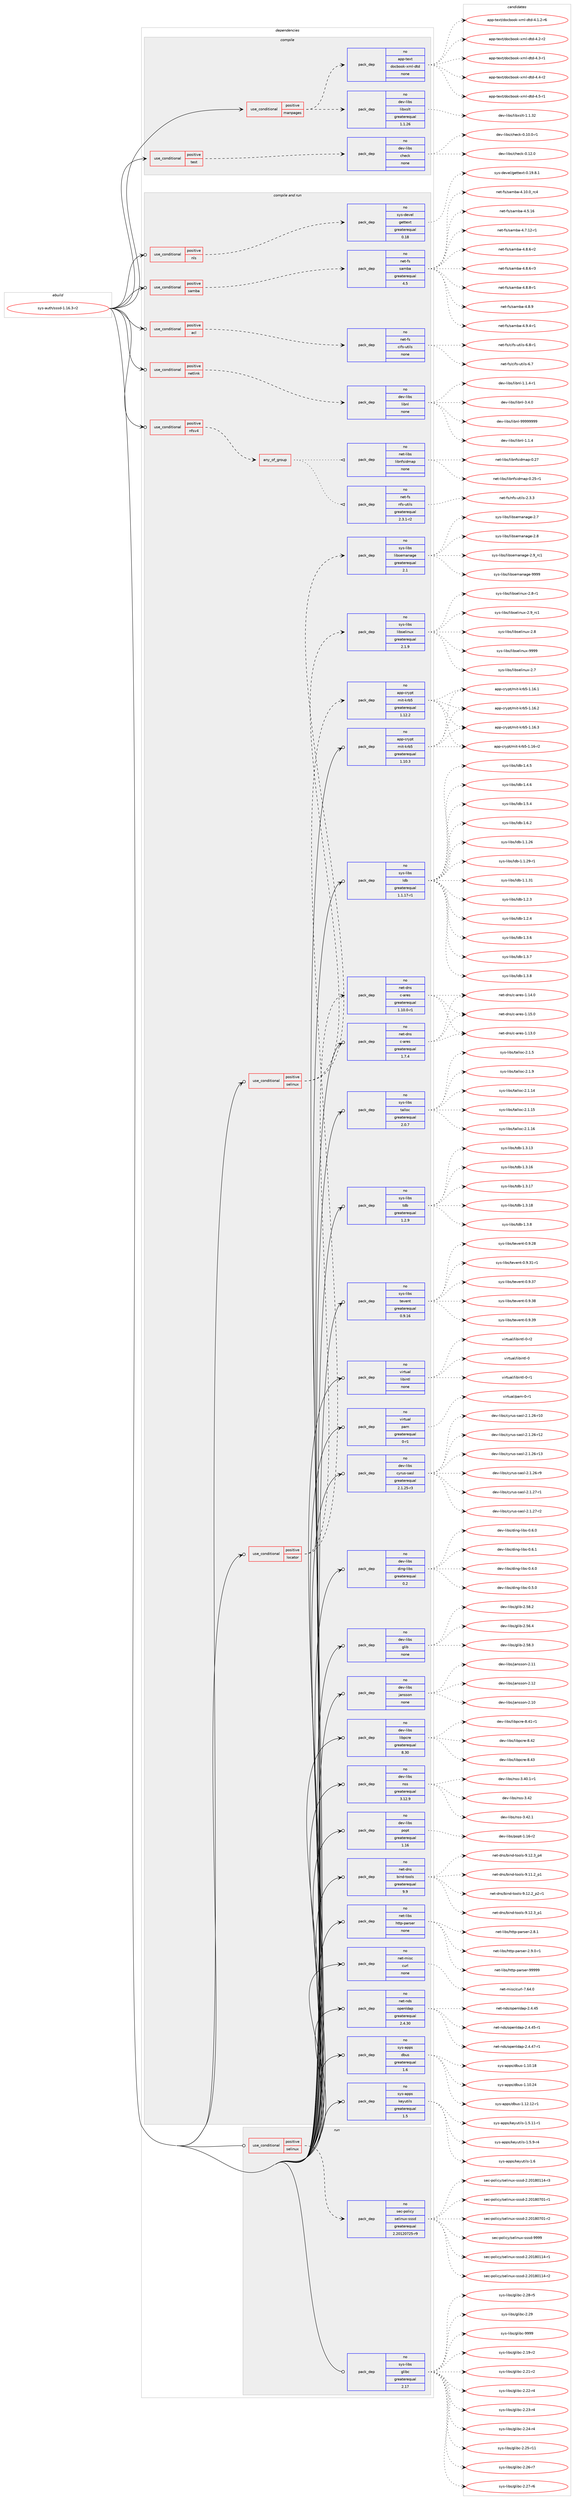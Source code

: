 digraph prolog {

# *************
# Graph options
# *************

newrank=true;
concentrate=true;
compound=true;
graph [rankdir=LR,fontname=Helvetica,fontsize=10,ranksep=1.5];#, ranksep=2.5, nodesep=0.2];
edge  [arrowhead=vee];
node  [fontname=Helvetica,fontsize=10];

# **********
# The ebuild
# **********

subgraph cluster_leftcol {
color=gray;
rank=same;
label=<<i>ebuild</i>>;
id [label="sys-auth/sssd-1.16.3-r2", color=red, width=4, href="../sys-auth/sssd-1.16.3-r2.svg"];
}

# ****************
# The dependencies
# ****************

subgraph cluster_midcol {
color=gray;
label=<<i>dependencies</i>>;
subgraph cluster_compile {
fillcolor="#eeeeee";
style=filled;
label=<<i>compile</i>>;
subgraph cond457846 {
dependency1717847 [label=<<TABLE BORDER="0" CELLBORDER="1" CELLSPACING="0" CELLPADDING="4"><TR><TD ROWSPAN="3" CELLPADDING="10">use_conditional</TD></TR><TR><TD>positive</TD></TR><TR><TD>manpages</TD></TR></TABLE>>, shape=none, color=red];
subgraph pack1231871 {
dependency1717848 [label=<<TABLE BORDER="0" CELLBORDER="1" CELLSPACING="0" CELLPADDING="4" WIDTH="220"><TR><TD ROWSPAN="6" CELLPADDING="30">pack_dep</TD></TR><TR><TD WIDTH="110">no</TD></TR><TR><TD>dev-libs</TD></TR><TR><TD>libxslt</TD></TR><TR><TD>greaterequal</TD></TR><TR><TD>1.1.26</TD></TR></TABLE>>, shape=none, color=blue];
}
dependency1717847:e -> dependency1717848:w [weight=20,style="dashed",arrowhead="vee"];
subgraph pack1231872 {
dependency1717849 [label=<<TABLE BORDER="0" CELLBORDER="1" CELLSPACING="0" CELLPADDING="4" WIDTH="220"><TR><TD ROWSPAN="6" CELLPADDING="30">pack_dep</TD></TR><TR><TD WIDTH="110">no</TD></TR><TR><TD>app-text</TD></TR><TR><TD>docbook-xml-dtd</TD></TR><TR><TD>none</TD></TR><TR><TD></TD></TR></TABLE>>, shape=none, color=blue];
}
dependency1717847:e -> dependency1717849:w [weight=20,style="dashed",arrowhead="vee"];
}
id:e -> dependency1717847:w [weight=20,style="solid",arrowhead="vee"];
subgraph cond457847 {
dependency1717850 [label=<<TABLE BORDER="0" CELLBORDER="1" CELLSPACING="0" CELLPADDING="4"><TR><TD ROWSPAN="3" CELLPADDING="10">use_conditional</TD></TR><TR><TD>positive</TD></TR><TR><TD>test</TD></TR></TABLE>>, shape=none, color=red];
subgraph pack1231873 {
dependency1717851 [label=<<TABLE BORDER="0" CELLBORDER="1" CELLSPACING="0" CELLPADDING="4" WIDTH="220"><TR><TD ROWSPAN="6" CELLPADDING="30">pack_dep</TD></TR><TR><TD WIDTH="110">no</TD></TR><TR><TD>dev-libs</TD></TR><TR><TD>check</TD></TR><TR><TD>none</TD></TR><TR><TD></TD></TR></TABLE>>, shape=none, color=blue];
}
dependency1717850:e -> dependency1717851:w [weight=20,style="dashed",arrowhead="vee"];
}
id:e -> dependency1717850:w [weight=20,style="solid",arrowhead="vee"];
}
subgraph cluster_compileandrun {
fillcolor="#eeeeee";
style=filled;
label=<<i>compile and run</i>>;
subgraph cond457848 {
dependency1717852 [label=<<TABLE BORDER="0" CELLBORDER="1" CELLSPACING="0" CELLPADDING="4"><TR><TD ROWSPAN="3" CELLPADDING="10">use_conditional</TD></TR><TR><TD>positive</TD></TR><TR><TD>acl</TD></TR></TABLE>>, shape=none, color=red];
subgraph pack1231874 {
dependency1717853 [label=<<TABLE BORDER="0" CELLBORDER="1" CELLSPACING="0" CELLPADDING="4" WIDTH="220"><TR><TD ROWSPAN="6" CELLPADDING="30">pack_dep</TD></TR><TR><TD WIDTH="110">no</TD></TR><TR><TD>net-fs</TD></TR><TR><TD>cifs-utils</TD></TR><TR><TD>none</TD></TR><TR><TD></TD></TR></TABLE>>, shape=none, color=blue];
}
dependency1717852:e -> dependency1717853:w [weight=20,style="dashed",arrowhead="vee"];
}
id:e -> dependency1717852:w [weight=20,style="solid",arrowhead="odotvee"];
subgraph cond457849 {
dependency1717854 [label=<<TABLE BORDER="0" CELLBORDER="1" CELLSPACING="0" CELLPADDING="4"><TR><TD ROWSPAN="3" CELLPADDING="10">use_conditional</TD></TR><TR><TD>positive</TD></TR><TR><TD>locator</TD></TR></TABLE>>, shape=none, color=red];
subgraph pack1231875 {
dependency1717855 [label=<<TABLE BORDER="0" CELLBORDER="1" CELLSPACING="0" CELLPADDING="4" WIDTH="220"><TR><TD ROWSPAN="6" CELLPADDING="30">pack_dep</TD></TR><TR><TD WIDTH="110">no</TD></TR><TR><TD>app-crypt</TD></TR><TR><TD>mit-krb5</TD></TR><TR><TD>greaterequal</TD></TR><TR><TD>1.12.2</TD></TR></TABLE>>, shape=none, color=blue];
}
dependency1717854:e -> dependency1717855:w [weight=20,style="dashed",arrowhead="vee"];
subgraph pack1231876 {
dependency1717856 [label=<<TABLE BORDER="0" CELLBORDER="1" CELLSPACING="0" CELLPADDING="4" WIDTH="220"><TR><TD ROWSPAN="6" CELLPADDING="30">pack_dep</TD></TR><TR><TD WIDTH="110">no</TD></TR><TR><TD>net-dns</TD></TR><TR><TD>c-ares</TD></TR><TR><TD>greaterequal</TD></TR><TR><TD>1.10.0-r1</TD></TR></TABLE>>, shape=none, color=blue];
}
dependency1717854:e -> dependency1717856:w [weight=20,style="dashed",arrowhead="vee"];
}
id:e -> dependency1717854:w [weight=20,style="solid",arrowhead="odotvee"];
subgraph cond457850 {
dependency1717857 [label=<<TABLE BORDER="0" CELLBORDER="1" CELLSPACING="0" CELLPADDING="4"><TR><TD ROWSPAN="3" CELLPADDING="10">use_conditional</TD></TR><TR><TD>positive</TD></TR><TR><TD>netlink</TD></TR></TABLE>>, shape=none, color=red];
subgraph pack1231877 {
dependency1717858 [label=<<TABLE BORDER="0" CELLBORDER="1" CELLSPACING="0" CELLPADDING="4" WIDTH="220"><TR><TD ROWSPAN="6" CELLPADDING="30">pack_dep</TD></TR><TR><TD WIDTH="110">no</TD></TR><TR><TD>dev-libs</TD></TR><TR><TD>libnl</TD></TR><TR><TD>none</TD></TR><TR><TD></TD></TR></TABLE>>, shape=none, color=blue];
}
dependency1717857:e -> dependency1717858:w [weight=20,style="dashed",arrowhead="vee"];
}
id:e -> dependency1717857:w [weight=20,style="solid",arrowhead="odotvee"];
subgraph cond457851 {
dependency1717859 [label=<<TABLE BORDER="0" CELLBORDER="1" CELLSPACING="0" CELLPADDING="4"><TR><TD ROWSPAN="3" CELLPADDING="10">use_conditional</TD></TR><TR><TD>positive</TD></TR><TR><TD>nfsv4</TD></TR></TABLE>>, shape=none, color=red];
subgraph any27250 {
dependency1717860 [label=<<TABLE BORDER="0" CELLBORDER="1" CELLSPACING="0" CELLPADDING="4"><TR><TD CELLPADDING="10">any_of_group</TD></TR></TABLE>>, shape=none, color=red];subgraph pack1231878 {
dependency1717861 [label=<<TABLE BORDER="0" CELLBORDER="1" CELLSPACING="0" CELLPADDING="4" WIDTH="220"><TR><TD ROWSPAN="6" CELLPADDING="30">pack_dep</TD></TR><TR><TD WIDTH="110">no</TD></TR><TR><TD>net-fs</TD></TR><TR><TD>nfs-utils</TD></TR><TR><TD>greaterequal</TD></TR><TR><TD>2.3.1-r2</TD></TR></TABLE>>, shape=none, color=blue];
}
dependency1717860:e -> dependency1717861:w [weight=20,style="dotted",arrowhead="oinv"];
subgraph pack1231879 {
dependency1717862 [label=<<TABLE BORDER="0" CELLBORDER="1" CELLSPACING="0" CELLPADDING="4" WIDTH="220"><TR><TD ROWSPAN="6" CELLPADDING="30">pack_dep</TD></TR><TR><TD WIDTH="110">no</TD></TR><TR><TD>net-libs</TD></TR><TR><TD>libnfsidmap</TD></TR><TR><TD>none</TD></TR><TR><TD></TD></TR></TABLE>>, shape=none, color=blue];
}
dependency1717860:e -> dependency1717862:w [weight=20,style="dotted",arrowhead="oinv"];
}
dependency1717859:e -> dependency1717860:w [weight=20,style="dashed",arrowhead="vee"];
}
id:e -> dependency1717859:w [weight=20,style="solid",arrowhead="odotvee"];
subgraph cond457852 {
dependency1717863 [label=<<TABLE BORDER="0" CELLBORDER="1" CELLSPACING="0" CELLPADDING="4"><TR><TD ROWSPAN="3" CELLPADDING="10">use_conditional</TD></TR><TR><TD>positive</TD></TR><TR><TD>nls</TD></TR></TABLE>>, shape=none, color=red];
subgraph pack1231880 {
dependency1717864 [label=<<TABLE BORDER="0" CELLBORDER="1" CELLSPACING="0" CELLPADDING="4" WIDTH="220"><TR><TD ROWSPAN="6" CELLPADDING="30">pack_dep</TD></TR><TR><TD WIDTH="110">no</TD></TR><TR><TD>sys-devel</TD></TR><TR><TD>gettext</TD></TR><TR><TD>greaterequal</TD></TR><TR><TD>0.18</TD></TR></TABLE>>, shape=none, color=blue];
}
dependency1717863:e -> dependency1717864:w [weight=20,style="dashed",arrowhead="vee"];
}
id:e -> dependency1717863:w [weight=20,style="solid",arrowhead="odotvee"];
subgraph cond457853 {
dependency1717865 [label=<<TABLE BORDER="0" CELLBORDER="1" CELLSPACING="0" CELLPADDING="4"><TR><TD ROWSPAN="3" CELLPADDING="10">use_conditional</TD></TR><TR><TD>positive</TD></TR><TR><TD>samba</TD></TR></TABLE>>, shape=none, color=red];
subgraph pack1231881 {
dependency1717866 [label=<<TABLE BORDER="0" CELLBORDER="1" CELLSPACING="0" CELLPADDING="4" WIDTH="220"><TR><TD ROWSPAN="6" CELLPADDING="30">pack_dep</TD></TR><TR><TD WIDTH="110">no</TD></TR><TR><TD>net-fs</TD></TR><TR><TD>samba</TD></TR><TR><TD>greaterequal</TD></TR><TR><TD>4.5</TD></TR></TABLE>>, shape=none, color=blue];
}
dependency1717865:e -> dependency1717866:w [weight=20,style="dashed",arrowhead="vee"];
}
id:e -> dependency1717865:w [weight=20,style="solid",arrowhead="odotvee"];
subgraph cond457854 {
dependency1717867 [label=<<TABLE BORDER="0" CELLBORDER="1" CELLSPACING="0" CELLPADDING="4"><TR><TD ROWSPAN="3" CELLPADDING="10">use_conditional</TD></TR><TR><TD>positive</TD></TR><TR><TD>selinux</TD></TR></TABLE>>, shape=none, color=red];
subgraph pack1231882 {
dependency1717868 [label=<<TABLE BORDER="0" CELLBORDER="1" CELLSPACING="0" CELLPADDING="4" WIDTH="220"><TR><TD ROWSPAN="6" CELLPADDING="30">pack_dep</TD></TR><TR><TD WIDTH="110">no</TD></TR><TR><TD>sys-libs</TD></TR><TR><TD>libselinux</TD></TR><TR><TD>greaterequal</TD></TR><TR><TD>2.1.9</TD></TR></TABLE>>, shape=none, color=blue];
}
dependency1717867:e -> dependency1717868:w [weight=20,style="dashed",arrowhead="vee"];
subgraph pack1231883 {
dependency1717869 [label=<<TABLE BORDER="0" CELLBORDER="1" CELLSPACING="0" CELLPADDING="4" WIDTH="220"><TR><TD ROWSPAN="6" CELLPADDING="30">pack_dep</TD></TR><TR><TD WIDTH="110">no</TD></TR><TR><TD>sys-libs</TD></TR><TR><TD>libsemanage</TD></TR><TR><TD>greaterequal</TD></TR><TR><TD>2.1</TD></TR></TABLE>>, shape=none, color=blue];
}
dependency1717867:e -> dependency1717869:w [weight=20,style="dashed",arrowhead="vee"];
}
id:e -> dependency1717867:w [weight=20,style="solid",arrowhead="odotvee"];
subgraph pack1231884 {
dependency1717870 [label=<<TABLE BORDER="0" CELLBORDER="1" CELLSPACING="0" CELLPADDING="4" WIDTH="220"><TR><TD ROWSPAN="6" CELLPADDING="30">pack_dep</TD></TR><TR><TD WIDTH="110">no</TD></TR><TR><TD>app-crypt</TD></TR><TR><TD>mit-krb5</TD></TR><TR><TD>greaterequal</TD></TR><TR><TD>1.10.3</TD></TR></TABLE>>, shape=none, color=blue];
}
id:e -> dependency1717870:w [weight=20,style="solid",arrowhead="odotvee"];
subgraph pack1231885 {
dependency1717871 [label=<<TABLE BORDER="0" CELLBORDER="1" CELLSPACING="0" CELLPADDING="4" WIDTH="220"><TR><TD ROWSPAN="6" CELLPADDING="30">pack_dep</TD></TR><TR><TD WIDTH="110">no</TD></TR><TR><TD>dev-libs</TD></TR><TR><TD>cyrus-sasl</TD></TR><TR><TD>greaterequal</TD></TR><TR><TD>2.1.25-r3</TD></TR></TABLE>>, shape=none, color=blue];
}
id:e -> dependency1717871:w [weight=20,style="solid",arrowhead="odotvee"];
subgraph pack1231886 {
dependency1717872 [label=<<TABLE BORDER="0" CELLBORDER="1" CELLSPACING="0" CELLPADDING="4" WIDTH="220"><TR><TD ROWSPAN="6" CELLPADDING="30">pack_dep</TD></TR><TR><TD WIDTH="110">no</TD></TR><TR><TD>dev-libs</TD></TR><TR><TD>ding-libs</TD></TR><TR><TD>greaterequal</TD></TR><TR><TD>0.2</TD></TR></TABLE>>, shape=none, color=blue];
}
id:e -> dependency1717872:w [weight=20,style="solid",arrowhead="odotvee"];
subgraph pack1231887 {
dependency1717873 [label=<<TABLE BORDER="0" CELLBORDER="1" CELLSPACING="0" CELLPADDING="4" WIDTH="220"><TR><TD ROWSPAN="6" CELLPADDING="30">pack_dep</TD></TR><TR><TD WIDTH="110">no</TD></TR><TR><TD>dev-libs</TD></TR><TR><TD>glib</TD></TR><TR><TD>none</TD></TR><TR><TD></TD></TR></TABLE>>, shape=none, color=blue];
}
id:e -> dependency1717873:w [weight=20,style="solid",arrowhead="odotvee"];
subgraph pack1231888 {
dependency1717874 [label=<<TABLE BORDER="0" CELLBORDER="1" CELLSPACING="0" CELLPADDING="4" WIDTH="220"><TR><TD ROWSPAN="6" CELLPADDING="30">pack_dep</TD></TR><TR><TD WIDTH="110">no</TD></TR><TR><TD>dev-libs</TD></TR><TR><TD>jansson</TD></TR><TR><TD>none</TD></TR><TR><TD></TD></TR></TABLE>>, shape=none, color=blue];
}
id:e -> dependency1717874:w [weight=20,style="solid",arrowhead="odotvee"];
subgraph pack1231889 {
dependency1717875 [label=<<TABLE BORDER="0" CELLBORDER="1" CELLSPACING="0" CELLPADDING="4" WIDTH="220"><TR><TD ROWSPAN="6" CELLPADDING="30">pack_dep</TD></TR><TR><TD WIDTH="110">no</TD></TR><TR><TD>dev-libs</TD></TR><TR><TD>libpcre</TD></TR><TR><TD>greaterequal</TD></TR><TR><TD>8.30</TD></TR></TABLE>>, shape=none, color=blue];
}
id:e -> dependency1717875:w [weight=20,style="solid",arrowhead="odotvee"];
subgraph pack1231890 {
dependency1717876 [label=<<TABLE BORDER="0" CELLBORDER="1" CELLSPACING="0" CELLPADDING="4" WIDTH="220"><TR><TD ROWSPAN="6" CELLPADDING="30">pack_dep</TD></TR><TR><TD WIDTH="110">no</TD></TR><TR><TD>dev-libs</TD></TR><TR><TD>nss</TD></TR><TR><TD>greaterequal</TD></TR><TR><TD>3.12.9</TD></TR></TABLE>>, shape=none, color=blue];
}
id:e -> dependency1717876:w [weight=20,style="solid",arrowhead="odotvee"];
subgraph pack1231891 {
dependency1717877 [label=<<TABLE BORDER="0" CELLBORDER="1" CELLSPACING="0" CELLPADDING="4" WIDTH="220"><TR><TD ROWSPAN="6" CELLPADDING="30">pack_dep</TD></TR><TR><TD WIDTH="110">no</TD></TR><TR><TD>dev-libs</TD></TR><TR><TD>popt</TD></TR><TR><TD>greaterequal</TD></TR><TR><TD>1.16</TD></TR></TABLE>>, shape=none, color=blue];
}
id:e -> dependency1717877:w [weight=20,style="solid",arrowhead="odotvee"];
subgraph pack1231892 {
dependency1717878 [label=<<TABLE BORDER="0" CELLBORDER="1" CELLSPACING="0" CELLPADDING="4" WIDTH="220"><TR><TD ROWSPAN="6" CELLPADDING="30">pack_dep</TD></TR><TR><TD WIDTH="110">no</TD></TR><TR><TD>net-dns</TD></TR><TR><TD>bind-tools</TD></TR><TR><TD>greaterequal</TD></TR><TR><TD>9.9</TD></TR></TABLE>>, shape=none, color=blue];
}
id:e -> dependency1717878:w [weight=20,style="solid",arrowhead="odotvee"];
subgraph pack1231893 {
dependency1717879 [label=<<TABLE BORDER="0" CELLBORDER="1" CELLSPACING="0" CELLPADDING="4" WIDTH="220"><TR><TD ROWSPAN="6" CELLPADDING="30">pack_dep</TD></TR><TR><TD WIDTH="110">no</TD></TR><TR><TD>net-dns</TD></TR><TR><TD>c-ares</TD></TR><TR><TD>greaterequal</TD></TR><TR><TD>1.7.4</TD></TR></TABLE>>, shape=none, color=blue];
}
id:e -> dependency1717879:w [weight=20,style="solid",arrowhead="odotvee"];
subgraph pack1231894 {
dependency1717880 [label=<<TABLE BORDER="0" CELLBORDER="1" CELLSPACING="0" CELLPADDING="4" WIDTH="220"><TR><TD ROWSPAN="6" CELLPADDING="30">pack_dep</TD></TR><TR><TD WIDTH="110">no</TD></TR><TR><TD>net-libs</TD></TR><TR><TD>http-parser</TD></TR><TR><TD>none</TD></TR><TR><TD></TD></TR></TABLE>>, shape=none, color=blue];
}
id:e -> dependency1717880:w [weight=20,style="solid",arrowhead="odotvee"];
subgraph pack1231895 {
dependency1717881 [label=<<TABLE BORDER="0" CELLBORDER="1" CELLSPACING="0" CELLPADDING="4" WIDTH="220"><TR><TD ROWSPAN="6" CELLPADDING="30">pack_dep</TD></TR><TR><TD WIDTH="110">no</TD></TR><TR><TD>net-misc</TD></TR><TR><TD>curl</TD></TR><TR><TD>none</TD></TR><TR><TD></TD></TR></TABLE>>, shape=none, color=blue];
}
id:e -> dependency1717881:w [weight=20,style="solid",arrowhead="odotvee"];
subgraph pack1231896 {
dependency1717882 [label=<<TABLE BORDER="0" CELLBORDER="1" CELLSPACING="0" CELLPADDING="4" WIDTH="220"><TR><TD ROWSPAN="6" CELLPADDING="30">pack_dep</TD></TR><TR><TD WIDTH="110">no</TD></TR><TR><TD>net-nds</TD></TR><TR><TD>openldap</TD></TR><TR><TD>greaterequal</TD></TR><TR><TD>2.4.30</TD></TR></TABLE>>, shape=none, color=blue];
}
id:e -> dependency1717882:w [weight=20,style="solid",arrowhead="odotvee"];
subgraph pack1231897 {
dependency1717883 [label=<<TABLE BORDER="0" CELLBORDER="1" CELLSPACING="0" CELLPADDING="4" WIDTH="220"><TR><TD ROWSPAN="6" CELLPADDING="30">pack_dep</TD></TR><TR><TD WIDTH="110">no</TD></TR><TR><TD>sys-apps</TD></TR><TR><TD>dbus</TD></TR><TR><TD>greaterequal</TD></TR><TR><TD>1.6</TD></TR></TABLE>>, shape=none, color=blue];
}
id:e -> dependency1717883:w [weight=20,style="solid",arrowhead="odotvee"];
subgraph pack1231898 {
dependency1717884 [label=<<TABLE BORDER="0" CELLBORDER="1" CELLSPACING="0" CELLPADDING="4" WIDTH="220"><TR><TD ROWSPAN="6" CELLPADDING="30">pack_dep</TD></TR><TR><TD WIDTH="110">no</TD></TR><TR><TD>sys-apps</TD></TR><TR><TD>keyutils</TD></TR><TR><TD>greaterequal</TD></TR><TR><TD>1.5</TD></TR></TABLE>>, shape=none, color=blue];
}
id:e -> dependency1717884:w [weight=20,style="solid",arrowhead="odotvee"];
subgraph pack1231899 {
dependency1717885 [label=<<TABLE BORDER="0" CELLBORDER="1" CELLSPACING="0" CELLPADDING="4" WIDTH="220"><TR><TD ROWSPAN="6" CELLPADDING="30">pack_dep</TD></TR><TR><TD WIDTH="110">no</TD></TR><TR><TD>sys-libs</TD></TR><TR><TD>ldb</TD></TR><TR><TD>greaterequal</TD></TR><TR><TD>1.1.17-r1</TD></TR></TABLE>>, shape=none, color=blue];
}
id:e -> dependency1717885:w [weight=20,style="solid",arrowhead="odotvee"];
subgraph pack1231900 {
dependency1717886 [label=<<TABLE BORDER="0" CELLBORDER="1" CELLSPACING="0" CELLPADDING="4" WIDTH="220"><TR><TD ROWSPAN="6" CELLPADDING="30">pack_dep</TD></TR><TR><TD WIDTH="110">no</TD></TR><TR><TD>sys-libs</TD></TR><TR><TD>talloc</TD></TR><TR><TD>greaterequal</TD></TR><TR><TD>2.0.7</TD></TR></TABLE>>, shape=none, color=blue];
}
id:e -> dependency1717886:w [weight=20,style="solid",arrowhead="odotvee"];
subgraph pack1231901 {
dependency1717887 [label=<<TABLE BORDER="0" CELLBORDER="1" CELLSPACING="0" CELLPADDING="4" WIDTH="220"><TR><TD ROWSPAN="6" CELLPADDING="30">pack_dep</TD></TR><TR><TD WIDTH="110">no</TD></TR><TR><TD>sys-libs</TD></TR><TR><TD>tdb</TD></TR><TR><TD>greaterequal</TD></TR><TR><TD>1.2.9</TD></TR></TABLE>>, shape=none, color=blue];
}
id:e -> dependency1717887:w [weight=20,style="solid",arrowhead="odotvee"];
subgraph pack1231902 {
dependency1717888 [label=<<TABLE BORDER="0" CELLBORDER="1" CELLSPACING="0" CELLPADDING="4" WIDTH="220"><TR><TD ROWSPAN="6" CELLPADDING="30">pack_dep</TD></TR><TR><TD WIDTH="110">no</TD></TR><TR><TD>sys-libs</TD></TR><TR><TD>tevent</TD></TR><TR><TD>greaterequal</TD></TR><TR><TD>0.9.16</TD></TR></TABLE>>, shape=none, color=blue];
}
id:e -> dependency1717888:w [weight=20,style="solid",arrowhead="odotvee"];
subgraph pack1231903 {
dependency1717889 [label=<<TABLE BORDER="0" CELLBORDER="1" CELLSPACING="0" CELLPADDING="4" WIDTH="220"><TR><TD ROWSPAN="6" CELLPADDING="30">pack_dep</TD></TR><TR><TD WIDTH="110">no</TD></TR><TR><TD>virtual</TD></TR><TR><TD>libintl</TD></TR><TR><TD>none</TD></TR><TR><TD></TD></TR></TABLE>>, shape=none, color=blue];
}
id:e -> dependency1717889:w [weight=20,style="solid",arrowhead="odotvee"];
subgraph pack1231904 {
dependency1717890 [label=<<TABLE BORDER="0" CELLBORDER="1" CELLSPACING="0" CELLPADDING="4" WIDTH="220"><TR><TD ROWSPAN="6" CELLPADDING="30">pack_dep</TD></TR><TR><TD WIDTH="110">no</TD></TR><TR><TD>virtual</TD></TR><TR><TD>pam</TD></TR><TR><TD>greaterequal</TD></TR><TR><TD>0-r1</TD></TR></TABLE>>, shape=none, color=blue];
}
id:e -> dependency1717890:w [weight=20,style="solid",arrowhead="odotvee"];
}
subgraph cluster_run {
fillcolor="#eeeeee";
style=filled;
label=<<i>run</i>>;
subgraph cond457855 {
dependency1717891 [label=<<TABLE BORDER="0" CELLBORDER="1" CELLSPACING="0" CELLPADDING="4"><TR><TD ROWSPAN="3" CELLPADDING="10">use_conditional</TD></TR><TR><TD>positive</TD></TR><TR><TD>selinux</TD></TR></TABLE>>, shape=none, color=red];
subgraph pack1231905 {
dependency1717892 [label=<<TABLE BORDER="0" CELLBORDER="1" CELLSPACING="0" CELLPADDING="4" WIDTH="220"><TR><TD ROWSPAN="6" CELLPADDING="30">pack_dep</TD></TR><TR><TD WIDTH="110">no</TD></TR><TR><TD>sec-policy</TD></TR><TR><TD>selinux-sssd</TD></TR><TR><TD>greaterequal</TD></TR><TR><TD>2.20120725-r9</TD></TR></TABLE>>, shape=none, color=blue];
}
dependency1717891:e -> dependency1717892:w [weight=20,style="dashed",arrowhead="vee"];
}
id:e -> dependency1717891:w [weight=20,style="solid",arrowhead="odot"];
subgraph pack1231906 {
dependency1717893 [label=<<TABLE BORDER="0" CELLBORDER="1" CELLSPACING="0" CELLPADDING="4" WIDTH="220"><TR><TD ROWSPAN="6" CELLPADDING="30">pack_dep</TD></TR><TR><TD WIDTH="110">no</TD></TR><TR><TD>sys-libs</TD></TR><TR><TD>glibc</TD></TR><TR><TD>greaterequal</TD></TR><TR><TD>2.17</TD></TR></TABLE>>, shape=none, color=blue];
}
id:e -> dependency1717893:w [weight=20,style="solid",arrowhead="odot"];
}
}

# **************
# The candidates
# **************

subgraph cluster_choices {
rank=same;
color=gray;
label=<<i>candidates</i>>;

subgraph choice1231871 {
color=black;
nodesep=1;
choice1001011184510810598115471081059812011510811645494649465150 [label="dev-libs/libxslt-1.1.32", color=red, width=4,href="../dev-libs/libxslt-1.1.32.svg"];
dependency1717848:e -> choice1001011184510810598115471081059812011510811645494649465150:w [style=dotted,weight="100"];
}
subgraph choice1231872 {
color=black;
nodesep=1;
choice971121124511610112011647100111999811111110745120109108451001161004552464946504511454 [label="app-text/docbook-xml-dtd-4.1.2-r6", color=red, width=4,href="../app-text/docbook-xml-dtd-4.1.2-r6.svg"];
choice97112112451161011201164710011199981111111074512010910845100116100455246504511450 [label="app-text/docbook-xml-dtd-4.2-r2", color=red, width=4,href="../app-text/docbook-xml-dtd-4.2-r2.svg"];
choice97112112451161011201164710011199981111111074512010910845100116100455246514511449 [label="app-text/docbook-xml-dtd-4.3-r1", color=red, width=4,href="../app-text/docbook-xml-dtd-4.3-r1.svg"];
choice97112112451161011201164710011199981111111074512010910845100116100455246524511450 [label="app-text/docbook-xml-dtd-4.4-r2", color=red, width=4,href="../app-text/docbook-xml-dtd-4.4-r2.svg"];
choice97112112451161011201164710011199981111111074512010910845100116100455246534511449 [label="app-text/docbook-xml-dtd-4.5-r1", color=red, width=4,href="../app-text/docbook-xml-dtd-4.5-r1.svg"];
dependency1717849:e -> choice971121124511610112011647100111999811111110745120109108451001161004552464946504511454:w [style=dotted,weight="100"];
dependency1717849:e -> choice97112112451161011201164710011199981111111074512010910845100116100455246504511450:w [style=dotted,weight="100"];
dependency1717849:e -> choice97112112451161011201164710011199981111111074512010910845100116100455246514511449:w [style=dotted,weight="100"];
dependency1717849:e -> choice97112112451161011201164710011199981111111074512010910845100116100455246524511450:w [style=dotted,weight="100"];
dependency1717849:e -> choice97112112451161011201164710011199981111111074512010910845100116100455246534511449:w [style=dotted,weight="100"];
}
subgraph choice1231873 {
color=black;
nodesep=1;
choice1001011184510810598115479910410199107454846494846484511449 [label="dev-libs/check-0.10.0-r1", color=red, width=4,href="../dev-libs/check-0.10.0-r1.svg"];
choice100101118451081059811547991041019910745484649504648 [label="dev-libs/check-0.12.0", color=red, width=4,href="../dev-libs/check-0.12.0.svg"];
dependency1717851:e -> choice1001011184510810598115479910410199107454846494846484511449:w [style=dotted,weight="100"];
dependency1717851:e -> choice100101118451081059811547991041019910745484649504648:w [style=dotted,weight="100"];
}
subgraph choice1231874 {
color=black;
nodesep=1;
choice1101011164510211547991051021154511711610510811545544655 [label="net-fs/cifs-utils-6.7", color=red, width=4,href="../net-fs/cifs-utils-6.7.svg"];
choice11010111645102115479910510211545117116105108115455446564511449 [label="net-fs/cifs-utils-6.8-r1", color=red, width=4,href="../net-fs/cifs-utils-6.8-r1.svg"];
dependency1717853:e -> choice1101011164510211547991051021154511711610510811545544655:w [style=dotted,weight="100"];
dependency1717853:e -> choice11010111645102115479910510211545117116105108115455446564511449:w [style=dotted,weight="100"];
}
subgraph choice1231875 {
color=black;
nodesep=1;
choice9711211245991141211121164710910511645107114985345494649544511450 [label="app-crypt/mit-krb5-1.16-r2", color=red, width=4,href="../app-crypt/mit-krb5-1.16-r2.svg"];
choice9711211245991141211121164710910511645107114985345494649544649 [label="app-crypt/mit-krb5-1.16.1", color=red, width=4,href="../app-crypt/mit-krb5-1.16.1.svg"];
choice9711211245991141211121164710910511645107114985345494649544650 [label="app-crypt/mit-krb5-1.16.2", color=red, width=4,href="../app-crypt/mit-krb5-1.16.2.svg"];
choice9711211245991141211121164710910511645107114985345494649544651 [label="app-crypt/mit-krb5-1.16.3", color=red, width=4,href="../app-crypt/mit-krb5-1.16.3.svg"];
dependency1717855:e -> choice9711211245991141211121164710910511645107114985345494649544511450:w [style=dotted,weight="100"];
dependency1717855:e -> choice9711211245991141211121164710910511645107114985345494649544649:w [style=dotted,weight="100"];
dependency1717855:e -> choice9711211245991141211121164710910511645107114985345494649544650:w [style=dotted,weight="100"];
dependency1717855:e -> choice9711211245991141211121164710910511645107114985345494649544651:w [style=dotted,weight="100"];
}
subgraph choice1231876 {
color=black;
nodesep=1;
choice110101116451001101154799459711410111545494649514648 [label="net-dns/c-ares-1.13.0", color=red, width=4,href="../net-dns/c-ares-1.13.0.svg"];
choice110101116451001101154799459711410111545494649524648 [label="net-dns/c-ares-1.14.0", color=red, width=4,href="../net-dns/c-ares-1.14.0.svg"];
choice110101116451001101154799459711410111545494649534648 [label="net-dns/c-ares-1.15.0", color=red, width=4,href="../net-dns/c-ares-1.15.0.svg"];
dependency1717856:e -> choice110101116451001101154799459711410111545494649514648:w [style=dotted,weight="100"];
dependency1717856:e -> choice110101116451001101154799459711410111545494649524648:w [style=dotted,weight="100"];
dependency1717856:e -> choice110101116451001101154799459711410111545494649534648:w [style=dotted,weight="100"];
}
subgraph choice1231877 {
color=black;
nodesep=1;
choice10010111845108105981154710810598110108454946494652 [label="dev-libs/libnl-1.1.4", color=red, width=4,href="../dev-libs/libnl-1.1.4.svg"];
choice100101118451081059811547108105981101084549464946524511449 [label="dev-libs/libnl-1.1.4-r1", color=red, width=4,href="../dev-libs/libnl-1.1.4-r1.svg"];
choice10010111845108105981154710810598110108455146524648 [label="dev-libs/libnl-3.4.0", color=red, width=4,href="../dev-libs/libnl-3.4.0.svg"];
choice10010111845108105981154710810598110108455757575757575757 [label="dev-libs/libnl-99999999", color=red, width=4,href="../dev-libs/libnl-99999999.svg"];
dependency1717858:e -> choice10010111845108105981154710810598110108454946494652:w [style=dotted,weight="100"];
dependency1717858:e -> choice100101118451081059811547108105981101084549464946524511449:w [style=dotted,weight="100"];
dependency1717858:e -> choice10010111845108105981154710810598110108455146524648:w [style=dotted,weight="100"];
dependency1717858:e -> choice10010111845108105981154710810598110108455757575757575757:w [style=dotted,weight="100"];
}
subgraph choice1231878 {
color=black;
nodesep=1;
choice110101116451021154711010211545117116105108115455046514651 [label="net-fs/nfs-utils-2.3.3", color=red, width=4,href="../net-fs/nfs-utils-2.3.3.svg"];
dependency1717861:e -> choice110101116451021154711010211545117116105108115455046514651:w [style=dotted,weight="100"];
}
subgraph choice1231879 {
color=black;
nodesep=1;
choice110101116451081059811547108105981101021151051001099711245484650534511449 [label="net-libs/libnfsidmap-0.25-r1", color=red, width=4,href="../net-libs/libnfsidmap-0.25-r1.svg"];
choice11010111645108105981154710810598110102115105100109971124548465055 [label="net-libs/libnfsidmap-0.27", color=red, width=4,href="../net-libs/libnfsidmap-0.27.svg"];
dependency1717862:e -> choice110101116451081059811547108105981101021151051001099711245484650534511449:w [style=dotted,weight="100"];
dependency1717862:e -> choice11010111645108105981154710810598110102115105100109971124548465055:w [style=dotted,weight="100"];
}
subgraph choice1231880 {
color=black;
nodesep=1;
choice1151211154510010111810110847103101116116101120116454846495746564649 [label="sys-devel/gettext-0.19.8.1", color=red, width=4,href="../sys-devel/gettext-0.19.8.1.svg"];
dependency1717864:e -> choice1151211154510010111810110847103101116116101120116454846495746564649:w [style=dotted,weight="100"];
}
subgraph choice1231881 {
color=black;
nodesep=1;
choice110101116451021154711597109989745524649484648951149952 [label="net-fs/samba-4.10.0_rc4", color=red, width=4,href="../net-fs/samba-4.10.0_rc4.svg"];
choice110101116451021154711597109989745524653464954 [label="net-fs/samba-4.5.16", color=red, width=4,href="../net-fs/samba-4.5.16.svg"];
choice1101011164510211547115971099897455246554649504511449 [label="net-fs/samba-4.7.12-r1", color=red, width=4,href="../net-fs/samba-4.7.12-r1.svg"];
choice11010111645102115471159710998974552465646544511450 [label="net-fs/samba-4.8.6-r2", color=red, width=4,href="../net-fs/samba-4.8.6-r2.svg"];
choice11010111645102115471159710998974552465646544511451 [label="net-fs/samba-4.8.6-r3", color=red, width=4,href="../net-fs/samba-4.8.6-r3.svg"];
choice11010111645102115471159710998974552465646564511449 [label="net-fs/samba-4.8.8-r1", color=red, width=4,href="../net-fs/samba-4.8.8-r1.svg"];
choice1101011164510211547115971099897455246564657 [label="net-fs/samba-4.8.9", color=red, width=4,href="../net-fs/samba-4.8.9.svg"];
choice11010111645102115471159710998974552465746524511449 [label="net-fs/samba-4.9.4-r1", color=red, width=4,href="../net-fs/samba-4.9.4-r1.svg"];
dependency1717866:e -> choice110101116451021154711597109989745524649484648951149952:w [style=dotted,weight="100"];
dependency1717866:e -> choice110101116451021154711597109989745524653464954:w [style=dotted,weight="100"];
dependency1717866:e -> choice1101011164510211547115971099897455246554649504511449:w [style=dotted,weight="100"];
dependency1717866:e -> choice11010111645102115471159710998974552465646544511450:w [style=dotted,weight="100"];
dependency1717866:e -> choice11010111645102115471159710998974552465646544511451:w [style=dotted,weight="100"];
dependency1717866:e -> choice11010111645102115471159710998974552465646564511449:w [style=dotted,weight="100"];
dependency1717866:e -> choice1101011164510211547115971099897455246564657:w [style=dotted,weight="100"];
dependency1717866:e -> choice11010111645102115471159710998974552465746524511449:w [style=dotted,weight="100"];
}
subgraph choice1231882 {
color=black;
nodesep=1;
choice1151211154510810598115471081059811510110810511011712045504655 [label="sys-libs/libselinux-2.7", color=red, width=4,href="../sys-libs/libselinux-2.7.svg"];
choice1151211154510810598115471081059811510110810511011712045504656 [label="sys-libs/libselinux-2.8", color=red, width=4,href="../sys-libs/libselinux-2.8.svg"];
choice11512111545108105981154710810598115101108105110117120455046564511449 [label="sys-libs/libselinux-2.8-r1", color=red, width=4,href="../sys-libs/libselinux-2.8-r1.svg"];
choice1151211154510810598115471081059811510110810511011712045504657951149949 [label="sys-libs/libselinux-2.9_rc1", color=red, width=4,href="../sys-libs/libselinux-2.9_rc1.svg"];
choice115121115451081059811547108105981151011081051101171204557575757 [label="sys-libs/libselinux-9999", color=red, width=4,href="../sys-libs/libselinux-9999.svg"];
dependency1717868:e -> choice1151211154510810598115471081059811510110810511011712045504655:w [style=dotted,weight="100"];
dependency1717868:e -> choice1151211154510810598115471081059811510110810511011712045504656:w [style=dotted,weight="100"];
dependency1717868:e -> choice11512111545108105981154710810598115101108105110117120455046564511449:w [style=dotted,weight="100"];
dependency1717868:e -> choice1151211154510810598115471081059811510110810511011712045504657951149949:w [style=dotted,weight="100"];
dependency1717868:e -> choice115121115451081059811547108105981151011081051101171204557575757:w [style=dotted,weight="100"];
}
subgraph choice1231883 {
color=black;
nodesep=1;
choice11512111545108105981154710810598115101109971109710310145504655 [label="sys-libs/libsemanage-2.7", color=red, width=4,href="../sys-libs/libsemanage-2.7.svg"];
choice11512111545108105981154710810598115101109971109710310145504656 [label="sys-libs/libsemanage-2.8", color=red, width=4,href="../sys-libs/libsemanage-2.8.svg"];
choice11512111545108105981154710810598115101109971109710310145504657951149949 [label="sys-libs/libsemanage-2.9_rc1", color=red, width=4,href="../sys-libs/libsemanage-2.9_rc1.svg"];
choice1151211154510810598115471081059811510110997110971031014557575757 [label="sys-libs/libsemanage-9999", color=red, width=4,href="../sys-libs/libsemanage-9999.svg"];
dependency1717869:e -> choice11512111545108105981154710810598115101109971109710310145504655:w [style=dotted,weight="100"];
dependency1717869:e -> choice11512111545108105981154710810598115101109971109710310145504656:w [style=dotted,weight="100"];
dependency1717869:e -> choice11512111545108105981154710810598115101109971109710310145504657951149949:w [style=dotted,weight="100"];
dependency1717869:e -> choice1151211154510810598115471081059811510110997110971031014557575757:w [style=dotted,weight="100"];
}
subgraph choice1231884 {
color=black;
nodesep=1;
choice9711211245991141211121164710910511645107114985345494649544511450 [label="app-crypt/mit-krb5-1.16-r2", color=red, width=4,href="../app-crypt/mit-krb5-1.16-r2.svg"];
choice9711211245991141211121164710910511645107114985345494649544649 [label="app-crypt/mit-krb5-1.16.1", color=red, width=4,href="../app-crypt/mit-krb5-1.16.1.svg"];
choice9711211245991141211121164710910511645107114985345494649544650 [label="app-crypt/mit-krb5-1.16.2", color=red, width=4,href="../app-crypt/mit-krb5-1.16.2.svg"];
choice9711211245991141211121164710910511645107114985345494649544651 [label="app-crypt/mit-krb5-1.16.3", color=red, width=4,href="../app-crypt/mit-krb5-1.16.3.svg"];
dependency1717870:e -> choice9711211245991141211121164710910511645107114985345494649544511450:w [style=dotted,weight="100"];
dependency1717870:e -> choice9711211245991141211121164710910511645107114985345494649544649:w [style=dotted,weight="100"];
dependency1717870:e -> choice9711211245991141211121164710910511645107114985345494649544650:w [style=dotted,weight="100"];
dependency1717870:e -> choice9711211245991141211121164710910511645107114985345494649544651:w [style=dotted,weight="100"];
}
subgraph choice1231885 {
color=black;
nodesep=1;
choice10010111845108105981154799121114117115451159711510845504649465054451144948 [label="dev-libs/cyrus-sasl-2.1.26-r10", color=red, width=4,href="../dev-libs/cyrus-sasl-2.1.26-r10.svg"];
choice10010111845108105981154799121114117115451159711510845504649465054451144950 [label="dev-libs/cyrus-sasl-2.1.26-r12", color=red, width=4,href="../dev-libs/cyrus-sasl-2.1.26-r12.svg"];
choice10010111845108105981154799121114117115451159711510845504649465054451144951 [label="dev-libs/cyrus-sasl-2.1.26-r13", color=red, width=4,href="../dev-libs/cyrus-sasl-2.1.26-r13.svg"];
choice100101118451081059811547991211141171154511597115108455046494650544511457 [label="dev-libs/cyrus-sasl-2.1.26-r9", color=red, width=4,href="../dev-libs/cyrus-sasl-2.1.26-r9.svg"];
choice100101118451081059811547991211141171154511597115108455046494650554511449 [label="dev-libs/cyrus-sasl-2.1.27-r1", color=red, width=4,href="../dev-libs/cyrus-sasl-2.1.27-r1.svg"];
choice100101118451081059811547991211141171154511597115108455046494650554511450 [label="dev-libs/cyrus-sasl-2.1.27-r2", color=red, width=4,href="../dev-libs/cyrus-sasl-2.1.27-r2.svg"];
dependency1717871:e -> choice10010111845108105981154799121114117115451159711510845504649465054451144948:w [style=dotted,weight="100"];
dependency1717871:e -> choice10010111845108105981154799121114117115451159711510845504649465054451144950:w [style=dotted,weight="100"];
dependency1717871:e -> choice10010111845108105981154799121114117115451159711510845504649465054451144951:w [style=dotted,weight="100"];
dependency1717871:e -> choice100101118451081059811547991211141171154511597115108455046494650544511457:w [style=dotted,weight="100"];
dependency1717871:e -> choice100101118451081059811547991211141171154511597115108455046494650554511449:w [style=dotted,weight="100"];
dependency1717871:e -> choice100101118451081059811547991211141171154511597115108455046494650554511450:w [style=dotted,weight="100"];
}
subgraph choice1231886 {
color=black;
nodesep=1;
choice1001011184510810598115471001051101034510810598115454846524648 [label="dev-libs/ding-libs-0.4.0", color=red, width=4,href="../dev-libs/ding-libs-0.4.0.svg"];
choice1001011184510810598115471001051101034510810598115454846534648 [label="dev-libs/ding-libs-0.5.0", color=red, width=4,href="../dev-libs/ding-libs-0.5.0.svg"];
choice1001011184510810598115471001051101034510810598115454846544648 [label="dev-libs/ding-libs-0.6.0", color=red, width=4,href="../dev-libs/ding-libs-0.6.0.svg"];
choice1001011184510810598115471001051101034510810598115454846544649 [label="dev-libs/ding-libs-0.6.1", color=red, width=4,href="../dev-libs/ding-libs-0.6.1.svg"];
dependency1717872:e -> choice1001011184510810598115471001051101034510810598115454846524648:w [style=dotted,weight="100"];
dependency1717872:e -> choice1001011184510810598115471001051101034510810598115454846534648:w [style=dotted,weight="100"];
dependency1717872:e -> choice1001011184510810598115471001051101034510810598115454846544648:w [style=dotted,weight="100"];
dependency1717872:e -> choice1001011184510810598115471001051101034510810598115454846544649:w [style=dotted,weight="100"];
}
subgraph choice1231887 {
color=black;
nodesep=1;
choice1001011184510810598115471031081059845504653544652 [label="dev-libs/glib-2.56.4", color=red, width=4,href="../dev-libs/glib-2.56.4.svg"];
choice1001011184510810598115471031081059845504653564650 [label="dev-libs/glib-2.58.2", color=red, width=4,href="../dev-libs/glib-2.58.2.svg"];
choice1001011184510810598115471031081059845504653564651 [label="dev-libs/glib-2.58.3", color=red, width=4,href="../dev-libs/glib-2.58.3.svg"];
dependency1717873:e -> choice1001011184510810598115471031081059845504653544652:w [style=dotted,weight="100"];
dependency1717873:e -> choice1001011184510810598115471031081059845504653564650:w [style=dotted,weight="100"];
dependency1717873:e -> choice1001011184510810598115471031081059845504653564651:w [style=dotted,weight="100"];
}
subgraph choice1231888 {
color=black;
nodesep=1;
choice100101118451081059811547106971101151151111104550464948 [label="dev-libs/jansson-2.10", color=red, width=4,href="../dev-libs/jansson-2.10.svg"];
choice100101118451081059811547106971101151151111104550464949 [label="dev-libs/jansson-2.11", color=red, width=4,href="../dev-libs/jansson-2.11.svg"];
choice100101118451081059811547106971101151151111104550464950 [label="dev-libs/jansson-2.12", color=red, width=4,href="../dev-libs/jansson-2.12.svg"];
dependency1717874:e -> choice100101118451081059811547106971101151151111104550464948:w [style=dotted,weight="100"];
dependency1717874:e -> choice100101118451081059811547106971101151151111104550464949:w [style=dotted,weight="100"];
dependency1717874:e -> choice100101118451081059811547106971101151151111104550464950:w [style=dotted,weight="100"];
}
subgraph choice1231889 {
color=black;
nodesep=1;
choice100101118451081059811547108105981129911410145564652494511449 [label="dev-libs/libpcre-8.41-r1", color=red, width=4,href="../dev-libs/libpcre-8.41-r1.svg"];
choice10010111845108105981154710810598112991141014556465250 [label="dev-libs/libpcre-8.42", color=red, width=4,href="../dev-libs/libpcre-8.42.svg"];
choice10010111845108105981154710810598112991141014556465251 [label="dev-libs/libpcre-8.43", color=red, width=4,href="../dev-libs/libpcre-8.43.svg"];
dependency1717875:e -> choice100101118451081059811547108105981129911410145564652494511449:w [style=dotted,weight="100"];
dependency1717875:e -> choice10010111845108105981154710810598112991141014556465250:w [style=dotted,weight="100"];
dependency1717875:e -> choice10010111845108105981154710810598112991141014556465251:w [style=dotted,weight="100"];
}
subgraph choice1231890 {
color=black;
nodesep=1;
choice100101118451081059811547110115115455146524846494511449 [label="dev-libs/nss-3.40.1-r1", color=red, width=4,href="../dev-libs/nss-3.40.1-r1.svg"];
choice1001011184510810598115471101151154551465250 [label="dev-libs/nss-3.42", color=red, width=4,href="../dev-libs/nss-3.42.svg"];
choice10010111845108105981154711011511545514652504649 [label="dev-libs/nss-3.42.1", color=red, width=4,href="../dev-libs/nss-3.42.1.svg"];
dependency1717876:e -> choice100101118451081059811547110115115455146524846494511449:w [style=dotted,weight="100"];
dependency1717876:e -> choice1001011184510810598115471101151154551465250:w [style=dotted,weight="100"];
dependency1717876:e -> choice10010111845108105981154711011511545514652504649:w [style=dotted,weight="100"];
}
subgraph choice1231891 {
color=black;
nodesep=1;
choice10010111845108105981154711211111211645494649544511450 [label="dev-libs/popt-1.16-r2", color=red, width=4,href="../dev-libs/popt-1.16-r2.svg"];
dependency1717877:e -> choice10010111845108105981154711211111211645494649544511450:w [style=dotted,weight="100"];
}
subgraph choice1231892 {
color=black;
nodesep=1;
choice11010111645100110115479810511010045116111111108115455746494946509511249 [label="net-dns/bind-tools-9.11.2_p1", color=red, width=4,href="../net-dns/bind-tools-9.11.2_p1.svg"];
choice110101116451001101154798105110100451161111111081154557464950465095112504511449 [label="net-dns/bind-tools-9.12.2_p2-r1", color=red, width=4,href="../net-dns/bind-tools-9.12.2_p2-r1.svg"];
choice11010111645100110115479810511010045116111111108115455746495046519511249 [label="net-dns/bind-tools-9.12.3_p1", color=red, width=4,href="../net-dns/bind-tools-9.12.3_p1.svg"];
choice11010111645100110115479810511010045116111111108115455746495046519511252 [label="net-dns/bind-tools-9.12.3_p4", color=red, width=4,href="../net-dns/bind-tools-9.12.3_p4.svg"];
dependency1717878:e -> choice11010111645100110115479810511010045116111111108115455746494946509511249:w [style=dotted,weight="100"];
dependency1717878:e -> choice110101116451001101154798105110100451161111111081154557464950465095112504511449:w [style=dotted,weight="100"];
dependency1717878:e -> choice11010111645100110115479810511010045116111111108115455746495046519511249:w [style=dotted,weight="100"];
dependency1717878:e -> choice11010111645100110115479810511010045116111111108115455746495046519511252:w [style=dotted,weight="100"];
}
subgraph choice1231893 {
color=black;
nodesep=1;
choice110101116451001101154799459711410111545494649514648 [label="net-dns/c-ares-1.13.0", color=red, width=4,href="../net-dns/c-ares-1.13.0.svg"];
choice110101116451001101154799459711410111545494649524648 [label="net-dns/c-ares-1.14.0", color=red, width=4,href="../net-dns/c-ares-1.14.0.svg"];
choice110101116451001101154799459711410111545494649534648 [label="net-dns/c-ares-1.15.0", color=red, width=4,href="../net-dns/c-ares-1.15.0.svg"];
dependency1717879:e -> choice110101116451001101154799459711410111545494649514648:w [style=dotted,weight="100"];
dependency1717879:e -> choice110101116451001101154799459711410111545494649524648:w [style=dotted,weight="100"];
dependency1717879:e -> choice110101116451001101154799459711410111545494649534648:w [style=dotted,weight="100"];
}
subgraph choice1231894 {
color=black;
nodesep=1;
choice1101011164510810598115471041161161124511297114115101114455046564649 [label="net-libs/http-parser-2.8.1", color=red, width=4,href="../net-libs/http-parser-2.8.1.svg"];
choice11010111645108105981154710411611611245112971141151011144550465746484511449 [label="net-libs/http-parser-2.9.0-r1", color=red, width=4,href="../net-libs/http-parser-2.9.0-r1.svg"];
choice1101011164510810598115471041161161124511297114115101114455757575757 [label="net-libs/http-parser-99999", color=red, width=4,href="../net-libs/http-parser-99999.svg"];
dependency1717880:e -> choice1101011164510810598115471041161161124511297114115101114455046564649:w [style=dotted,weight="100"];
dependency1717880:e -> choice11010111645108105981154710411611611245112971141151011144550465746484511449:w [style=dotted,weight="100"];
dependency1717880:e -> choice1101011164510810598115471041161161124511297114115101114455757575757:w [style=dotted,weight="100"];
}
subgraph choice1231895 {
color=black;
nodesep=1;
choice1101011164510910511599479911711410845554654524648 [label="net-misc/curl-7.64.0", color=red, width=4,href="../net-misc/curl-7.64.0.svg"];
dependency1717881:e -> choice1101011164510910511599479911711410845554654524648:w [style=dotted,weight="100"];
}
subgraph choice1231896 {
color=black;
nodesep=1;
choice11010111645110100115471111121011101081009711245504652465253 [label="net-nds/openldap-2.4.45", color=red, width=4,href="../net-nds/openldap-2.4.45.svg"];
choice110101116451101001154711111210111010810097112455046524652534511449 [label="net-nds/openldap-2.4.45-r1", color=red, width=4,href="../net-nds/openldap-2.4.45-r1.svg"];
choice110101116451101001154711111210111010810097112455046524652554511449 [label="net-nds/openldap-2.4.47-r1", color=red, width=4,href="../net-nds/openldap-2.4.47-r1.svg"];
dependency1717882:e -> choice11010111645110100115471111121011101081009711245504652465253:w [style=dotted,weight="100"];
dependency1717882:e -> choice110101116451101001154711111210111010810097112455046524652534511449:w [style=dotted,weight="100"];
dependency1717882:e -> choice110101116451101001154711111210111010810097112455046524652554511449:w [style=dotted,weight="100"];
}
subgraph choice1231897 {
color=black;
nodesep=1;
choice115121115459711211211547100981171154549464948464956 [label="sys-apps/dbus-1.10.18", color=red, width=4,href="../sys-apps/dbus-1.10.18.svg"];
choice115121115459711211211547100981171154549464948465052 [label="sys-apps/dbus-1.10.24", color=red, width=4,href="../sys-apps/dbus-1.10.24.svg"];
choice1151211154597112112115471009811711545494649504649504511449 [label="sys-apps/dbus-1.12.12-r1", color=red, width=4,href="../sys-apps/dbus-1.12.12-r1.svg"];
dependency1717883:e -> choice115121115459711211211547100981171154549464948464956:w [style=dotted,weight="100"];
dependency1717883:e -> choice115121115459711211211547100981171154549464948465052:w [style=dotted,weight="100"];
dependency1717883:e -> choice1151211154597112112115471009811711545494649504649504511449:w [style=dotted,weight="100"];
}
subgraph choice1231898 {
color=black;
nodesep=1;
choice115121115459711211211547107101121117116105108115454946534649494511449 [label="sys-apps/keyutils-1.5.11-r1", color=red, width=4,href="../sys-apps/keyutils-1.5.11-r1.svg"];
choice1151211154597112112115471071011211171161051081154549465346574511452 [label="sys-apps/keyutils-1.5.9-r4", color=red, width=4,href="../sys-apps/keyutils-1.5.9-r4.svg"];
choice11512111545971121121154710710112111711610510811545494654 [label="sys-apps/keyutils-1.6", color=red, width=4,href="../sys-apps/keyutils-1.6.svg"];
dependency1717884:e -> choice115121115459711211211547107101121117116105108115454946534649494511449:w [style=dotted,weight="100"];
dependency1717884:e -> choice1151211154597112112115471071011211171161051081154549465346574511452:w [style=dotted,weight="100"];
dependency1717884:e -> choice11512111545971121121154710710112111711610510811545494654:w [style=dotted,weight="100"];
}
subgraph choice1231899 {
color=black;
nodesep=1;
choice1151211154510810598115471081009845494649465054 [label="sys-libs/ldb-1.1.26", color=red, width=4,href="../sys-libs/ldb-1.1.26.svg"];
choice11512111545108105981154710810098454946494650574511449 [label="sys-libs/ldb-1.1.29-r1", color=red, width=4,href="../sys-libs/ldb-1.1.29-r1.svg"];
choice1151211154510810598115471081009845494649465149 [label="sys-libs/ldb-1.1.31", color=red, width=4,href="../sys-libs/ldb-1.1.31.svg"];
choice11512111545108105981154710810098454946504651 [label="sys-libs/ldb-1.2.3", color=red, width=4,href="../sys-libs/ldb-1.2.3.svg"];
choice11512111545108105981154710810098454946504652 [label="sys-libs/ldb-1.2.4", color=red, width=4,href="../sys-libs/ldb-1.2.4.svg"];
choice11512111545108105981154710810098454946514654 [label="sys-libs/ldb-1.3.6", color=red, width=4,href="../sys-libs/ldb-1.3.6.svg"];
choice11512111545108105981154710810098454946514655 [label="sys-libs/ldb-1.3.7", color=red, width=4,href="../sys-libs/ldb-1.3.7.svg"];
choice11512111545108105981154710810098454946514656 [label="sys-libs/ldb-1.3.8", color=red, width=4,href="../sys-libs/ldb-1.3.8.svg"];
choice11512111545108105981154710810098454946524653 [label="sys-libs/ldb-1.4.5", color=red, width=4,href="../sys-libs/ldb-1.4.5.svg"];
choice11512111545108105981154710810098454946524654 [label="sys-libs/ldb-1.4.6", color=red, width=4,href="../sys-libs/ldb-1.4.6.svg"];
choice11512111545108105981154710810098454946534652 [label="sys-libs/ldb-1.5.4", color=red, width=4,href="../sys-libs/ldb-1.5.4.svg"];
choice11512111545108105981154710810098454946544650 [label="sys-libs/ldb-1.6.2", color=red, width=4,href="../sys-libs/ldb-1.6.2.svg"];
dependency1717885:e -> choice1151211154510810598115471081009845494649465054:w [style=dotted,weight="100"];
dependency1717885:e -> choice11512111545108105981154710810098454946494650574511449:w [style=dotted,weight="100"];
dependency1717885:e -> choice1151211154510810598115471081009845494649465149:w [style=dotted,weight="100"];
dependency1717885:e -> choice11512111545108105981154710810098454946504651:w [style=dotted,weight="100"];
dependency1717885:e -> choice11512111545108105981154710810098454946504652:w [style=dotted,weight="100"];
dependency1717885:e -> choice11512111545108105981154710810098454946514654:w [style=dotted,weight="100"];
dependency1717885:e -> choice11512111545108105981154710810098454946514655:w [style=dotted,weight="100"];
dependency1717885:e -> choice11512111545108105981154710810098454946514656:w [style=dotted,weight="100"];
dependency1717885:e -> choice11512111545108105981154710810098454946524653:w [style=dotted,weight="100"];
dependency1717885:e -> choice11512111545108105981154710810098454946524654:w [style=dotted,weight="100"];
dependency1717885:e -> choice11512111545108105981154710810098454946534652:w [style=dotted,weight="100"];
dependency1717885:e -> choice11512111545108105981154710810098454946544650:w [style=dotted,weight="100"];
}
subgraph choice1231900 {
color=black;
nodesep=1;
choice115121115451081059811547116971081081119945504649464952 [label="sys-libs/talloc-2.1.14", color=red, width=4,href="../sys-libs/talloc-2.1.14.svg"];
choice115121115451081059811547116971081081119945504649464953 [label="sys-libs/talloc-2.1.15", color=red, width=4,href="../sys-libs/talloc-2.1.15.svg"];
choice115121115451081059811547116971081081119945504649464954 [label="sys-libs/talloc-2.1.16", color=red, width=4,href="../sys-libs/talloc-2.1.16.svg"];
choice1151211154510810598115471169710810811199455046494653 [label="sys-libs/talloc-2.1.5", color=red, width=4,href="../sys-libs/talloc-2.1.5.svg"];
choice1151211154510810598115471169710810811199455046494657 [label="sys-libs/talloc-2.1.9", color=red, width=4,href="../sys-libs/talloc-2.1.9.svg"];
dependency1717886:e -> choice115121115451081059811547116971081081119945504649464952:w [style=dotted,weight="100"];
dependency1717886:e -> choice115121115451081059811547116971081081119945504649464953:w [style=dotted,weight="100"];
dependency1717886:e -> choice115121115451081059811547116971081081119945504649464954:w [style=dotted,weight="100"];
dependency1717886:e -> choice1151211154510810598115471169710810811199455046494653:w [style=dotted,weight="100"];
dependency1717886:e -> choice1151211154510810598115471169710810811199455046494657:w [style=dotted,weight="100"];
}
subgraph choice1231901 {
color=black;
nodesep=1;
choice1151211154510810598115471161009845494651464951 [label="sys-libs/tdb-1.3.13", color=red, width=4,href="../sys-libs/tdb-1.3.13.svg"];
choice1151211154510810598115471161009845494651464954 [label="sys-libs/tdb-1.3.16", color=red, width=4,href="../sys-libs/tdb-1.3.16.svg"];
choice1151211154510810598115471161009845494651464955 [label="sys-libs/tdb-1.3.17", color=red, width=4,href="../sys-libs/tdb-1.3.17.svg"];
choice1151211154510810598115471161009845494651464956 [label="sys-libs/tdb-1.3.18", color=red, width=4,href="../sys-libs/tdb-1.3.18.svg"];
choice11512111545108105981154711610098454946514656 [label="sys-libs/tdb-1.3.8", color=red, width=4,href="../sys-libs/tdb-1.3.8.svg"];
dependency1717887:e -> choice1151211154510810598115471161009845494651464951:w [style=dotted,weight="100"];
dependency1717887:e -> choice1151211154510810598115471161009845494651464954:w [style=dotted,weight="100"];
dependency1717887:e -> choice1151211154510810598115471161009845494651464955:w [style=dotted,weight="100"];
dependency1717887:e -> choice1151211154510810598115471161009845494651464956:w [style=dotted,weight="100"];
dependency1717887:e -> choice11512111545108105981154711610098454946514656:w [style=dotted,weight="100"];
}
subgraph choice1231902 {
color=black;
nodesep=1;
choice11512111545108105981154711610111810111011645484657465056 [label="sys-libs/tevent-0.9.28", color=red, width=4,href="../sys-libs/tevent-0.9.28.svg"];
choice115121115451081059811547116101118101110116454846574651494511449 [label="sys-libs/tevent-0.9.31-r1", color=red, width=4,href="../sys-libs/tevent-0.9.31-r1.svg"];
choice11512111545108105981154711610111810111011645484657465155 [label="sys-libs/tevent-0.9.37", color=red, width=4,href="../sys-libs/tevent-0.9.37.svg"];
choice11512111545108105981154711610111810111011645484657465156 [label="sys-libs/tevent-0.9.38", color=red, width=4,href="../sys-libs/tevent-0.9.38.svg"];
choice11512111545108105981154711610111810111011645484657465157 [label="sys-libs/tevent-0.9.39", color=red, width=4,href="../sys-libs/tevent-0.9.39.svg"];
dependency1717888:e -> choice11512111545108105981154711610111810111011645484657465056:w [style=dotted,weight="100"];
dependency1717888:e -> choice115121115451081059811547116101118101110116454846574651494511449:w [style=dotted,weight="100"];
dependency1717888:e -> choice11512111545108105981154711610111810111011645484657465155:w [style=dotted,weight="100"];
dependency1717888:e -> choice11512111545108105981154711610111810111011645484657465156:w [style=dotted,weight="100"];
dependency1717888:e -> choice11512111545108105981154711610111810111011645484657465157:w [style=dotted,weight="100"];
}
subgraph choice1231903 {
color=black;
nodesep=1;
choice1181051141161179710847108105981051101161084548 [label="virtual/libintl-0", color=red, width=4,href="../virtual/libintl-0.svg"];
choice11810511411611797108471081059810511011610845484511449 [label="virtual/libintl-0-r1", color=red, width=4,href="../virtual/libintl-0-r1.svg"];
choice11810511411611797108471081059810511011610845484511450 [label="virtual/libintl-0-r2", color=red, width=4,href="../virtual/libintl-0-r2.svg"];
dependency1717889:e -> choice1181051141161179710847108105981051101161084548:w [style=dotted,weight="100"];
dependency1717889:e -> choice11810511411611797108471081059810511011610845484511449:w [style=dotted,weight="100"];
dependency1717889:e -> choice11810511411611797108471081059810511011610845484511450:w [style=dotted,weight="100"];
}
subgraph choice1231904 {
color=black;
nodesep=1;
choice11810511411611797108471129710945484511449 [label="virtual/pam-0-r1", color=red, width=4,href="../virtual/pam-0-r1.svg"];
dependency1717890:e -> choice11810511411611797108471129710945484511449:w [style=dotted,weight="100"];
}
subgraph choice1231905 {
color=black;
nodesep=1;
choice115101994511211110810599121471151011081051101171204511511511510045504650484956484949524511449 [label="sec-policy/selinux-sssd-2.20180114-r1", color=red, width=4,href="../sec-policy/selinux-sssd-2.20180114-r1.svg"];
choice115101994511211110810599121471151011081051101171204511511511510045504650484956484949524511450 [label="sec-policy/selinux-sssd-2.20180114-r2", color=red, width=4,href="../sec-policy/selinux-sssd-2.20180114-r2.svg"];
choice115101994511211110810599121471151011081051101171204511511511510045504650484956484949524511451 [label="sec-policy/selinux-sssd-2.20180114-r3", color=red, width=4,href="../sec-policy/selinux-sssd-2.20180114-r3.svg"];
choice115101994511211110810599121471151011081051101171204511511511510045504650484956485548494511449 [label="sec-policy/selinux-sssd-2.20180701-r1", color=red, width=4,href="../sec-policy/selinux-sssd-2.20180701-r1.svg"];
choice115101994511211110810599121471151011081051101171204511511511510045504650484956485548494511450 [label="sec-policy/selinux-sssd-2.20180701-r2", color=red, width=4,href="../sec-policy/selinux-sssd-2.20180701-r2.svg"];
choice11510199451121111081059912147115101108105110117120451151151151004557575757 [label="sec-policy/selinux-sssd-9999", color=red, width=4,href="../sec-policy/selinux-sssd-9999.svg"];
dependency1717892:e -> choice115101994511211110810599121471151011081051101171204511511511510045504650484956484949524511449:w [style=dotted,weight="100"];
dependency1717892:e -> choice115101994511211110810599121471151011081051101171204511511511510045504650484956484949524511450:w [style=dotted,weight="100"];
dependency1717892:e -> choice115101994511211110810599121471151011081051101171204511511511510045504650484956484949524511451:w [style=dotted,weight="100"];
dependency1717892:e -> choice115101994511211110810599121471151011081051101171204511511511510045504650484956485548494511449:w [style=dotted,weight="100"];
dependency1717892:e -> choice115101994511211110810599121471151011081051101171204511511511510045504650484956485548494511450:w [style=dotted,weight="100"];
dependency1717892:e -> choice11510199451121111081059912147115101108105110117120451151151151004557575757:w [style=dotted,weight="100"];
}
subgraph choice1231906 {
color=black;
nodesep=1;
choice115121115451081059811547103108105989945504649574511450 [label="sys-libs/glibc-2.19-r2", color=red, width=4,href="../sys-libs/glibc-2.19-r2.svg"];
choice115121115451081059811547103108105989945504650494511450 [label="sys-libs/glibc-2.21-r2", color=red, width=4,href="../sys-libs/glibc-2.21-r2.svg"];
choice115121115451081059811547103108105989945504650504511452 [label="sys-libs/glibc-2.22-r4", color=red, width=4,href="../sys-libs/glibc-2.22-r4.svg"];
choice115121115451081059811547103108105989945504650514511452 [label="sys-libs/glibc-2.23-r4", color=red, width=4,href="../sys-libs/glibc-2.23-r4.svg"];
choice115121115451081059811547103108105989945504650524511452 [label="sys-libs/glibc-2.24-r4", color=red, width=4,href="../sys-libs/glibc-2.24-r4.svg"];
choice11512111545108105981154710310810598994550465053451144949 [label="sys-libs/glibc-2.25-r11", color=red, width=4,href="../sys-libs/glibc-2.25-r11.svg"];
choice115121115451081059811547103108105989945504650544511455 [label="sys-libs/glibc-2.26-r7", color=red, width=4,href="../sys-libs/glibc-2.26-r7.svg"];
choice115121115451081059811547103108105989945504650554511454 [label="sys-libs/glibc-2.27-r6", color=red, width=4,href="../sys-libs/glibc-2.27-r6.svg"];
choice115121115451081059811547103108105989945504650564511453 [label="sys-libs/glibc-2.28-r5", color=red, width=4,href="../sys-libs/glibc-2.28-r5.svg"];
choice11512111545108105981154710310810598994550465057 [label="sys-libs/glibc-2.29", color=red, width=4,href="../sys-libs/glibc-2.29.svg"];
choice11512111545108105981154710310810598994557575757 [label="sys-libs/glibc-9999", color=red, width=4,href="../sys-libs/glibc-9999.svg"];
dependency1717893:e -> choice115121115451081059811547103108105989945504649574511450:w [style=dotted,weight="100"];
dependency1717893:e -> choice115121115451081059811547103108105989945504650494511450:w [style=dotted,weight="100"];
dependency1717893:e -> choice115121115451081059811547103108105989945504650504511452:w [style=dotted,weight="100"];
dependency1717893:e -> choice115121115451081059811547103108105989945504650514511452:w [style=dotted,weight="100"];
dependency1717893:e -> choice115121115451081059811547103108105989945504650524511452:w [style=dotted,weight="100"];
dependency1717893:e -> choice11512111545108105981154710310810598994550465053451144949:w [style=dotted,weight="100"];
dependency1717893:e -> choice115121115451081059811547103108105989945504650544511455:w [style=dotted,weight="100"];
dependency1717893:e -> choice115121115451081059811547103108105989945504650554511454:w [style=dotted,weight="100"];
dependency1717893:e -> choice115121115451081059811547103108105989945504650564511453:w [style=dotted,weight="100"];
dependency1717893:e -> choice11512111545108105981154710310810598994550465057:w [style=dotted,weight="100"];
dependency1717893:e -> choice11512111545108105981154710310810598994557575757:w [style=dotted,weight="100"];
}
}

}
